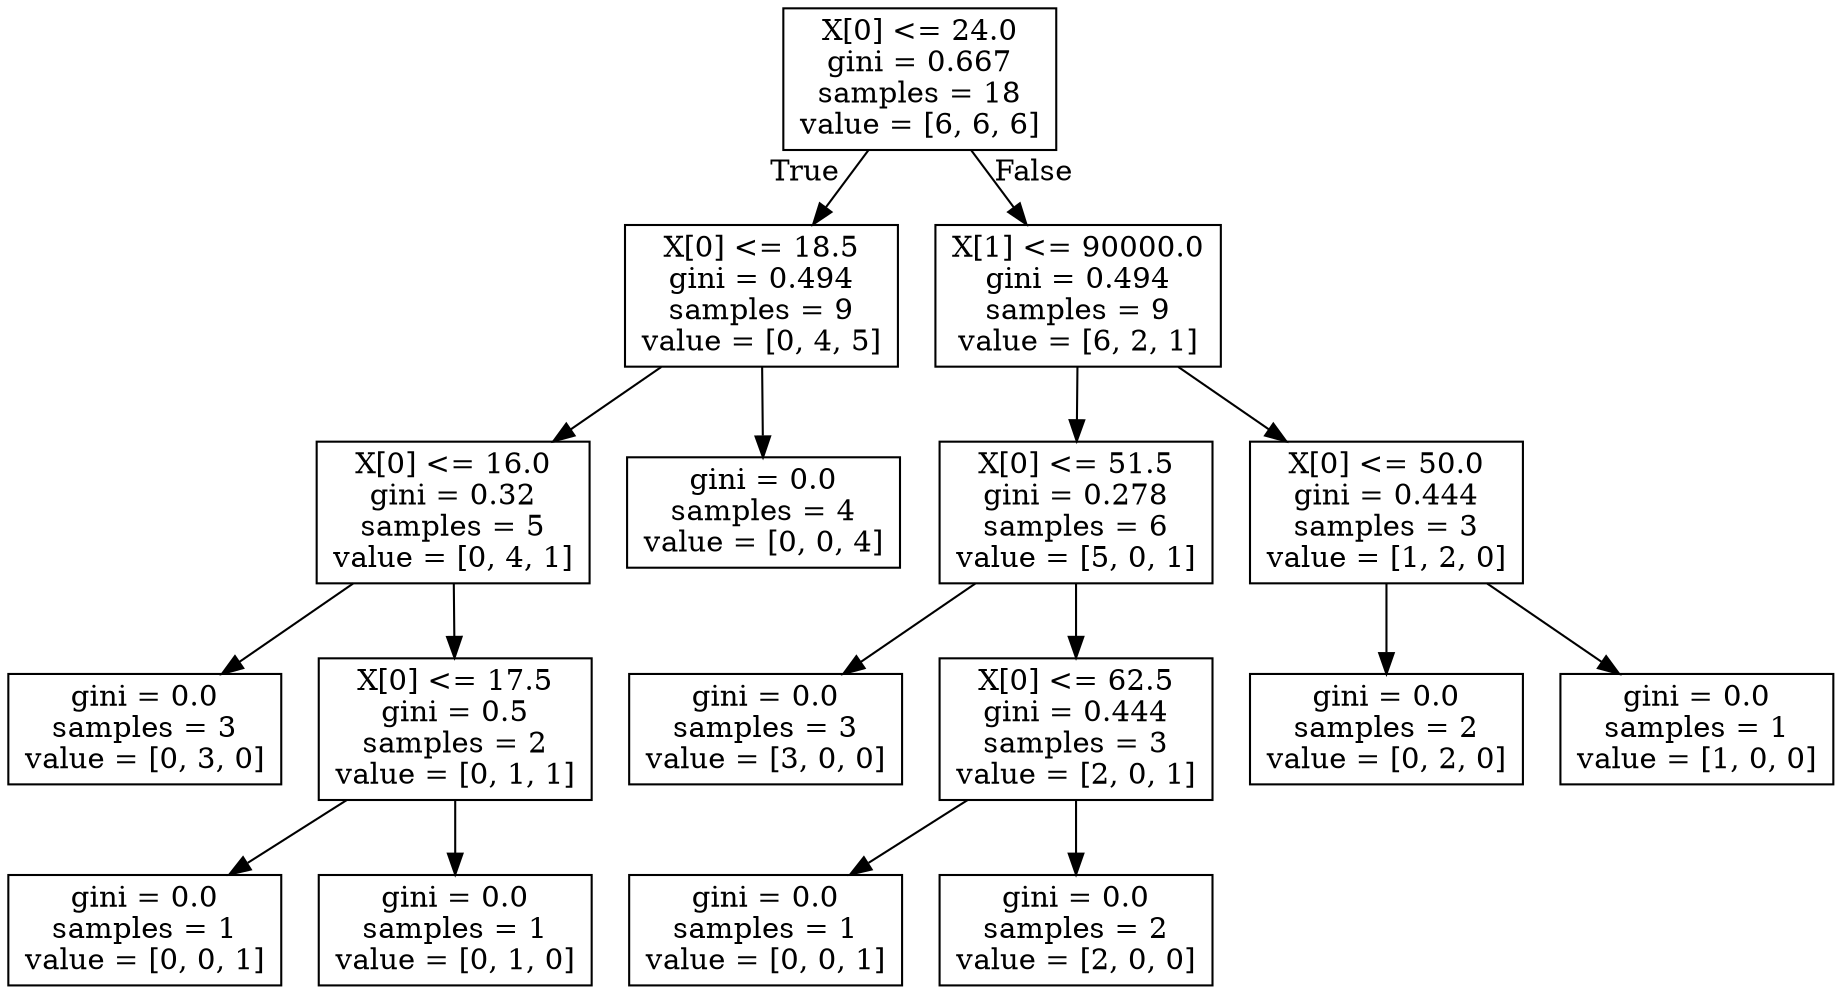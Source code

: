 digraph Tree {
node [shape=box] ;
0 [label="X[0] <= 24.0\ngini = 0.667\nsamples = 18\nvalue = [6, 6, 6]"] ;
1 [label="X[0] <= 18.5\ngini = 0.494\nsamples = 9\nvalue = [0, 4, 5]"] ;
0 -> 1 [labeldistance=2.5, labelangle=45, headlabel="True"] ;
2 [label="X[0] <= 16.0\ngini = 0.32\nsamples = 5\nvalue = [0, 4, 1]"] ;
1 -> 2 ;
3 [label="gini = 0.0\nsamples = 3\nvalue = [0, 3, 0]"] ;
2 -> 3 ;
4 [label="X[0] <= 17.5\ngini = 0.5\nsamples = 2\nvalue = [0, 1, 1]"] ;
2 -> 4 ;
5 [label="gini = 0.0\nsamples = 1\nvalue = [0, 0, 1]"] ;
4 -> 5 ;
6 [label="gini = 0.0\nsamples = 1\nvalue = [0, 1, 0]"] ;
4 -> 6 ;
7 [label="gini = 0.0\nsamples = 4\nvalue = [0, 0, 4]"] ;
1 -> 7 ;
8 [label="X[1] <= 90000.0\ngini = 0.494\nsamples = 9\nvalue = [6, 2, 1]"] ;
0 -> 8 [labeldistance=2.5, labelangle=-45, headlabel="False"] ;
9 [label="X[0] <= 51.5\ngini = 0.278\nsamples = 6\nvalue = [5, 0, 1]"] ;
8 -> 9 ;
10 [label="gini = 0.0\nsamples = 3\nvalue = [3, 0, 0]"] ;
9 -> 10 ;
11 [label="X[0] <= 62.5\ngini = 0.444\nsamples = 3\nvalue = [2, 0, 1]"] ;
9 -> 11 ;
12 [label="gini = 0.0\nsamples = 1\nvalue = [0, 0, 1]"] ;
11 -> 12 ;
13 [label="gini = 0.0\nsamples = 2\nvalue = [2, 0, 0]"] ;
11 -> 13 ;
14 [label="X[0] <= 50.0\ngini = 0.444\nsamples = 3\nvalue = [1, 2, 0]"] ;
8 -> 14 ;
15 [label="gini = 0.0\nsamples = 2\nvalue = [0, 2, 0]"] ;
14 -> 15 ;
16 [label="gini = 0.0\nsamples = 1\nvalue = [1, 0, 0]"] ;
14 -> 16 ;
}